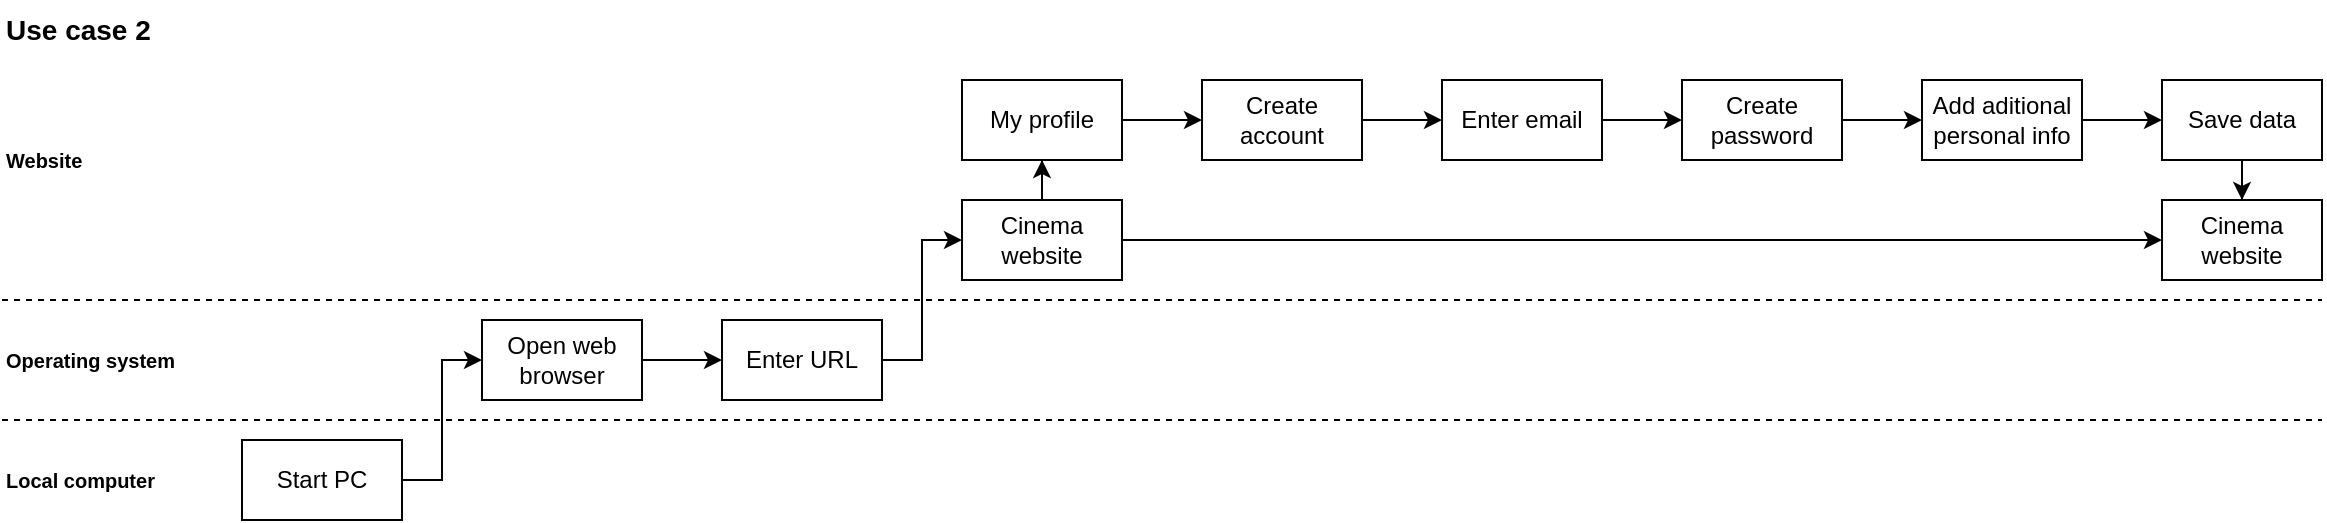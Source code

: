 <mxfile version="22.1.21" type="github">
  <diagram name="Pagina-1" id="SyTUGLyCFgA7R8bTq5KT">
    <mxGraphModel dx="1152" dy="546" grid="1" gridSize="10" guides="1" tooltips="1" connect="1" arrows="1" fold="1" page="1" pageScale="1" pageWidth="827" pageHeight="1169" math="0" shadow="0">
      <root>
        <mxCell id="0" />
        <mxCell id="1" parent="0" />
        <mxCell id="s9bki_SefsJjPB8xhxOz-1" style="edgeStyle=orthogonalEdgeStyle;rounded=0;orthogonalLoop=1;jettySize=auto;html=1;entryX=0;entryY=0.5;entryDx=0;entryDy=0;" edge="1" parent="1" source="s9bki_SefsJjPB8xhxOz-2" target="s9bki_SefsJjPB8xhxOz-5">
          <mxGeometry relative="1" as="geometry" />
        </mxCell>
        <mxCell id="s9bki_SefsJjPB8xhxOz-2" value="Start PC" style="rounded=0;whiteSpace=wrap;html=1;" vertex="1" parent="1">
          <mxGeometry x="160" y="260" width="80" height="40" as="geometry" />
        </mxCell>
        <mxCell id="s9bki_SefsJjPB8xhxOz-3" value="&lt;b&gt;&lt;font style=&quot;font-size: 14px;&quot;&gt;Use case 2&lt;/font&gt;&lt;/b&gt;" style="text;html=1;strokeColor=none;fillColor=none;align=left;verticalAlign=middle;whiteSpace=wrap;rounded=0;" vertex="1" parent="1">
          <mxGeometry x="40" y="40" width="120" height="30" as="geometry" />
        </mxCell>
        <mxCell id="s9bki_SefsJjPB8xhxOz-4" style="edgeStyle=orthogonalEdgeStyle;rounded=0;orthogonalLoop=1;jettySize=auto;html=1;entryX=0;entryY=0.5;entryDx=0;entryDy=0;" edge="1" parent="1" source="s9bki_SefsJjPB8xhxOz-5" target="s9bki_SefsJjPB8xhxOz-7">
          <mxGeometry relative="1" as="geometry" />
        </mxCell>
        <mxCell id="s9bki_SefsJjPB8xhxOz-5" value="Open web browser" style="rounded=0;whiteSpace=wrap;html=1;" vertex="1" parent="1">
          <mxGeometry x="280" y="200" width="80" height="40" as="geometry" />
        </mxCell>
        <mxCell id="s9bki_SefsJjPB8xhxOz-6" style="edgeStyle=orthogonalEdgeStyle;rounded=0;orthogonalLoop=1;jettySize=auto;html=1;entryX=0;entryY=0.5;entryDx=0;entryDy=0;" edge="1" parent="1" source="s9bki_SefsJjPB8xhxOz-7" target="s9bki_SefsJjPB8xhxOz-9">
          <mxGeometry relative="1" as="geometry" />
        </mxCell>
        <mxCell id="s9bki_SefsJjPB8xhxOz-7" value="Enter URL" style="rounded=0;whiteSpace=wrap;html=1;" vertex="1" parent="1">
          <mxGeometry x="400" y="200" width="80" height="40" as="geometry" />
        </mxCell>
        <mxCell id="s9bki_SefsJjPB8xhxOz-35" style="edgeStyle=orthogonalEdgeStyle;rounded=0;orthogonalLoop=1;jettySize=auto;html=1;entryX=0.5;entryY=1;entryDx=0;entryDy=0;" edge="1" parent="1" source="s9bki_SefsJjPB8xhxOz-9" target="s9bki_SefsJjPB8xhxOz-28">
          <mxGeometry relative="1" as="geometry" />
        </mxCell>
        <mxCell id="s9bki_SefsJjPB8xhxOz-43" style="edgeStyle=orthogonalEdgeStyle;rounded=0;orthogonalLoop=1;jettySize=auto;html=1;entryX=0;entryY=0.5;entryDx=0;entryDy=0;" edge="1" parent="1" source="s9bki_SefsJjPB8xhxOz-9" target="s9bki_SefsJjPB8xhxOz-32">
          <mxGeometry relative="1" as="geometry" />
        </mxCell>
        <mxCell id="s9bki_SefsJjPB8xhxOz-9" value="Cinema website" style="rounded=0;whiteSpace=wrap;html=1;" vertex="1" parent="1">
          <mxGeometry x="520" y="140" width="80" height="40" as="geometry" />
        </mxCell>
        <mxCell id="s9bki_SefsJjPB8xhxOz-11" style="edgeStyle=orthogonalEdgeStyle;rounded=0;orthogonalLoop=1;jettySize=auto;html=1;" edge="1" parent="1" target="s9bki_SefsJjPB8xhxOz-15">
          <mxGeometry relative="1" as="geometry">
            <mxPoint x="720" y="260" as="sourcePoint" />
          </mxGeometry>
        </mxCell>
        <mxCell id="s9bki_SefsJjPB8xhxOz-14" style="edgeStyle=orthogonalEdgeStyle;rounded=0;orthogonalLoop=1;jettySize=auto;html=1;entryX=0;entryY=0.5;entryDx=0;entryDy=0;" edge="1" parent="1" target="s9bki_SefsJjPB8xhxOz-17">
          <mxGeometry relative="1" as="geometry">
            <mxPoint x="880" y="260" as="sourcePoint" />
          </mxGeometry>
        </mxCell>
        <mxCell id="s9bki_SefsJjPB8xhxOz-16" style="edgeStyle=orthogonalEdgeStyle;rounded=0;orthogonalLoop=1;jettySize=auto;html=1;entryX=0;entryY=0.5;entryDx=0;entryDy=0;" edge="1" parent="1" target="s9bki_SefsJjPB8xhxOz-19">
          <mxGeometry relative="1" as="geometry">
            <mxPoint x="1000" y="120" as="sourcePoint" />
          </mxGeometry>
        </mxCell>
        <mxCell id="s9bki_SefsJjPB8xhxOz-21" value="" style="endArrow=none;dashed=1;html=1;rounded=0;" edge="1" parent="1">
          <mxGeometry width="50" height="50" relative="1" as="geometry">
            <mxPoint x="40" y="190" as="sourcePoint" />
            <mxPoint x="1200" y="190" as="targetPoint" />
          </mxGeometry>
        </mxCell>
        <mxCell id="s9bki_SefsJjPB8xhxOz-22" value="" style="endArrow=none;dashed=1;html=1;rounded=0;" edge="1" parent="1">
          <mxGeometry width="50" height="50" relative="1" as="geometry">
            <mxPoint x="40" y="250" as="sourcePoint" />
            <mxPoint x="1200" y="250" as="targetPoint" />
          </mxGeometry>
        </mxCell>
        <mxCell id="s9bki_SefsJjPB8xhxOz-24" value="&lt;font size=&quot;1&quot;&gt;&lt;b&gt;Website&lt;/b&gt;&lt;/font&gt;" style="text;html=1;strokeColor=none;fillColor=none;align=left;verticalAlign=middle;whiteSpace=wrap;rounded=0;" vertex="1" parent="1">
          <mxGeometry x="40" y="105" width="120" height="30" as="geometry" />
        </mxCell>
        <mxCell id="s9bki_SefsJjPB8xhxOz-25" value="&lt;font size=&quot;1&quot;&gt;&lt;b&gt;Local computer&lt;br&gt;&lt;/b&gt;&lt;/font&gt;" style="text;html=1;strokeColor=none;fillColor=none;align=left;verticalAlign=middle;whiteSpace=wrap;rounded=0;" vertex="1" parent="1">
          <mxGeometry x="40" y="265" width="120" height="30" as="geometry" />
        </mxCell>
        <mxCell id="s9bki_SefsJjPB8xhxOz-26" value="&lt;font size=&quot;1&quot;&gt;&lt;b&gt;Operating system&lt;br&gt;&lt;/b&gt;&lt;/font&gt;" style="text;html=1;strokeColor=none;fillColor=none;align=left;verticalAlign=middle;whiteSpace=wrap;rounded=0;" vertex="1" parent="1">
          <mxGeometry x="40" y="205" width="120" height="30" as="geometry" />
        </mxCell>
        <mxCell id="s9bki_SefsJjPB8xhxOz-36" style="edgeStyle=orthogonalEdgeStyle;rounded=0;orthogonalLoop=1;jettySize=auto;html=1;entryX=0;entryY=0.5;entryDx=0;entryDy=0;" edge="1" parent="1" source="s9bki_SefsJjPB8xhxOz-28" target="s9bki_SefsJjPB8xhxOz-29">
          <mxGeometry relative="1" as="geometry" />
        </mxCell>
        <mxCell id="s9bki_SefsJjPB8xhxOz-28" value="My profile" style="rounded=0;whiteSpace=wrap;html=1;" vertex="1" parent="1">
          <mxGeometry x="520" y="80" width="80" height="40" as="geometry" />
        </mxCell>
        <mxCell id="s9bki_SefsJjPB8xhxOz-37" style="edgeStyle=orthogonalEdgeStyle;rounded=0;orthogonalLoop=1;jettySize=auto;html=1;entryX=0;entryY=0.5;entryDx=0;entryDy=0;" edge="1" parent="1" source="s9bki_SefsJjPB8xhxOz-29" target="s9bki_SefsJjPB8xhxOz-30">
          <mxGeometry relative="1" as="geometry" />
        </mxCell>
        <mxCell id="s9bki_SefsJjPB8xhxOz-29" value="Create account" style="rounded=0;whiteSpace=wrap;html=1;" vertex="1" parent="1">
          <mxGeometry x="640" y="80" width="80" height="40" as="geometry" />
        </mxCell>
        <mxCell id="s9bki_SefsJjPB8xhxOz-39" style="edgeStyle=orthogonalEdgeStyle;rounded=0;orthogonalLoop=1;jettySize=auto;html=1;entryX=0;entryY=0.5;entryDx=0;entryDy=0;" edge="1" parent="1" source="s9bki_SefsJjPB8xhxOz-30" target="s9bki_SefsJjPB8xhxOz-31">
          <mxGeometry relative="1" as="geometry" />
        </mxCell>
        <mxCell id="s9bki_SefsJjPB8xhxOz-30" value="Enter email" style="rounded=0;whiteSpace=wrap;html=1;" vertex="1" parent="1">
          <mxGeometry x="760" y="80" width="80" height="40" as="geometry" />
        </mxCell>
        <mxCell id="s9bki_SefsJjPB8xhxOz-40" style="edgeStyle=orthogonalEdgeStyle;rounded=0;orthogonalLoop=1;jettySize=auto;html=1;entryX=0;entryY=0.5;entryDx=0;entryDy=0;" edge="1" parent="1" source="s9bki_SefsJjPB8xhxOz-31" target="s9bki_SefsJjPB8xhxOz-33">
          <mxGeometry relative="1" as="geometry" />
        </mxCell>
        <mxCell id="s9bki_SefsJjPB8xhxOz-31" value="Create password" style="rounded=0;whiteSpace=wrap;html=1;" vertex="1" parent="1">
          <mxGeometry x="880" y="80" width="80" height="40" as="geometry" />
        </mxCell>
        <mxCell id="s9bki_SefsJjPB8xhxOz-32" value="Cinema website" style="rounded=0;whiteSpace=wrap;html=1;" vertex="1" parent="1">
          <mxGeometry x="1120" y="140" width="80" height="40" as="geometry" />
        </mxCell>
        <mxCell id="s9bki_SefsJjPB8xhxOz-41" style="edgeStyle=orthogonalEdgeStyle;rounded=0;orthogonalLoop=1;jettySize=auto;html=1;entryX=0;entryY=0.5;entryDx=0;entryDy=0;" edge="1" parent="1" source="s9bki_SefsJjPB8xhxOz-33" target="s9bki_SefsJjPB8xhxOz-34">
          <mxGeometry relative="1" as="geometry" />
        </mxCell>
        <mxCell id="s9bki_SefsJjPB8xhxOz-33" value="Add aditional personal info" style="rounded=0;whiteSpace=wrap;html=1;" vertex="1" parent="1">
          <mxGeometry x="1000" y="80" width="80" height="40" as="geometry" />
        </mxCell>
        <mxCell id="s9bki_SefsJjPB8xhxOz-42" style="edgeStyle=orthogonalEdgeStyle;rounded=0;orthogonalLoop=1;jettySize=auto;html=1;entryX=0.5;entryY=0;entryDx=0;entryDy=0;" edge="1" parent="1" source="s9bki_SefsJjPB8xhxOz-34" target="s9bki_SefsJjPB8xhxOz-32">
          <mxGeometry relative="1" as="geometry" />
        </mxCell>
        <mxCell id="s9bki_SefsJjPB8xhxOz-34" value="Save data" style="rounded=0;whiteSpace=wrap;html=1;" vertex="1" parent="1">
          <mxGeometry x="1120" y="80" width="80" height="40" as="geometry" />
        </mxCell>
      </root>
    </mxGraphModel>
  </diagram>
</mxfile>
